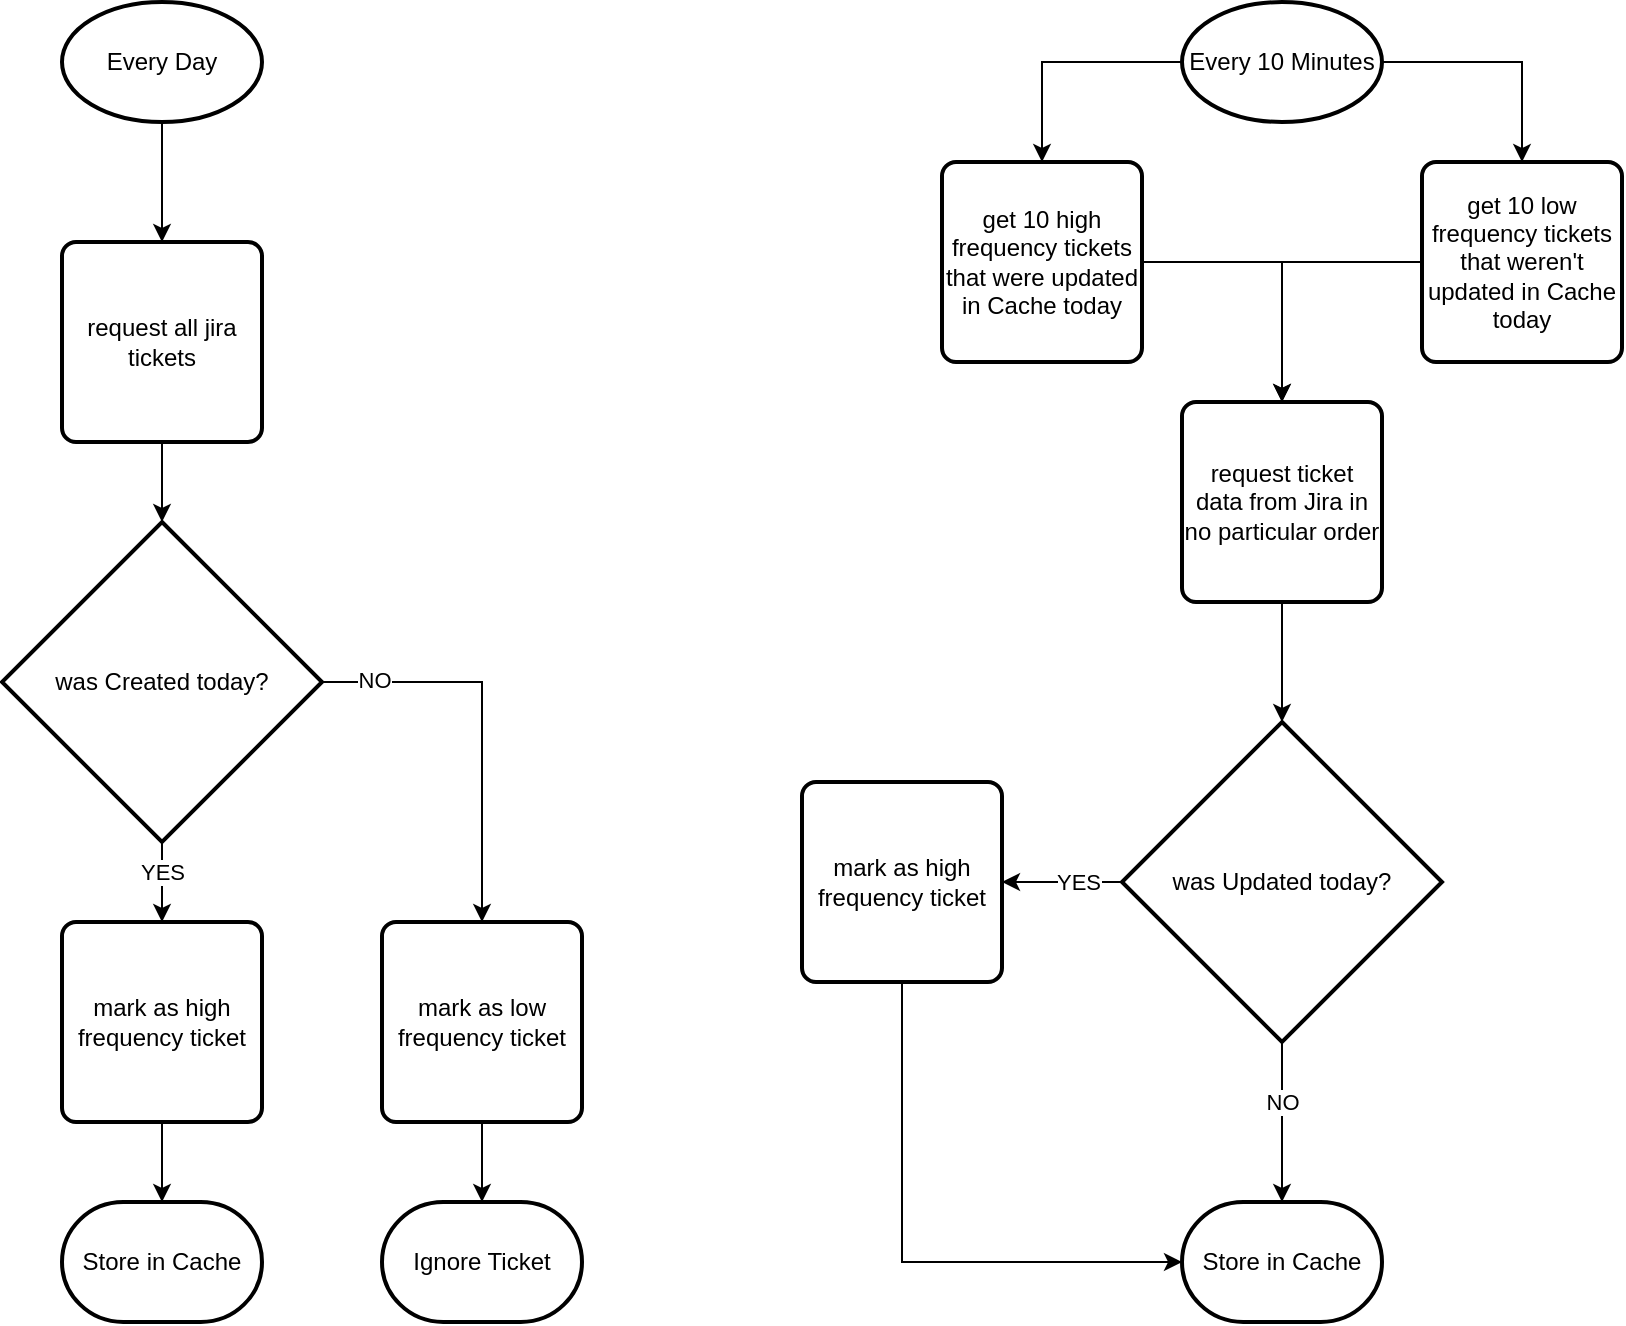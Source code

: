 <mxfile version="14.1.8" type="device"><diagram id="4WmE_VDwTk3QN7GwAOfj" name="Seite-1"><mxGraphModel dx="1408" dy="808" grid="1" gridSize="10" guides="1" tooltips="1" connect="1" arrows="1" fold="1" page="1" pageScale="1" pageWidth="1169" pageHeight="827" math="0" shadow="0"><root><mxCell id="0"/><mxCell id="1" parent="0"/><mxCell id="8euUN7qSAlMMbmapX6g2-4" style="edgeStyle=orthogonalEdgeStyle;rounded=0;orthogonalLoop=1;jettySize=auto;html=1;entryX=0.5;entryY=0;entryDx=0;entryDy=0;" parent="1" source="8euUN7qSAlMMbmapX6g2-1" target="8euUN7qSAlMMbmapX6g2-2" edge="1"><mxGeometry relative="1" as="geometry"/></mxCell><mxCell id="8euUN7qSAlMMbmapX6g2-1" value="Every 10 Minutes" style="strokeWidth=2;html=1;shape=mxgraph.flowchart.start_1;whiteSpace=wrap;" parent="1" vertex="1"><mxGeometry x="830" y="40" width="100" height="60" as="geometry"/></mxCell><mxCell id="8euUN7qSAlMMbmapX6g2-5" style="edgeStyle=orthogonalEdgeStyle;rounded=0;orthogonalLoop=1;jettySize=auto;html=1;entryX=0.5;entryY=0;entryDx=0;entryDy=0;exitX=1;exitY=0.5;exitDx=0;exitDy=0;exitPerimeter=0;" parent="1" source="8euUN7qSAlMMbmapX6g2-1" target="8euUN7qSAlMMbmapX6g2-3" edge="1"><mxGeometry relative="1" as="geometry"/></mxCell><mxCell id="8euUN7qSAlMMbmapX6g2-18" style="edgeStyle=orthogonalEdgeStyle;rounded=0;orthogonalLoop=1;jettySize=auto;html=1;entryX=0.5;entryY=0;entryDx=0;entryDy=0;" parent="1" source="8euUN7qSAlMMbmapX6g2-2" target="8euUN7qSAlMMbmapX6g2-15" edge="1"><mxGeometry relative="1" as="geometry"/></mxCell><mxCell id="8euUN7qSAlMMbmapX6g2-2" value="get 10 high frequency tickets that were updated in Cache today" style="rounded=1;whiteSpace=wrap;html=1;absoluteArcSize=1;arcSize=14;strokeWidth=2;" parent="1" vertex="1"><mxGeometry x="710" y="120" width="100" height="100" as="geometry"/></mxCell><mxCell id="8euUN7qSAlMMbmapX6g2-3" value="get 10 low frequency tickets that weren't updated in Cache today" style="rounded=1;whiteSpace=wrap;html=1;absoluteArcSize=1;arcSize=14;strokeWidth=2;" parent="1" vertex="1"><mxGeometry x="950" y="120" width="100" height="100" as="geometry"/></mxCell><mxCell id="8euUN7qSAlMMbmapX6g2-10" style="edgeStyle=orthogonalEdgeStyle;rounded=0;orthogonalLoop=1;jettySize=auto;html=1;entryX=1;entryY=0.5;entryDx=0;entryDy=0;" parent="1" source="8euUN7qSAlMMbmapX6g2-6" target="8euUN7qSAlMMbmapX6g2-9" edge="1"><mxGeometry relative="1" as="geometry"/></mxCell><mxCell id="8euUN7qSAlMMbmapX6g2-11" value="YES" style="edgeLabel;html=1;align=center;verticalAlign=middle;resizable=0;points=[];" parent="8euUN7qSAlMMbmapX6g2-10" vertex="1" connectable="0"><mxGeometry x="-0.244" relative="1" as="geometry"><mxPoint as="offset"/></mxGeometry></mxCell><mxCell id="8euUN7qSAlMMbmapX6g2-46" style="edgeStyle=orthogonalEdgeStyle;rounded=0;orthogonalLoop=1;jettySize=auto;html=1;entryX=0.5;entryY=0;entryDx=0;entryDy=0;entryPerimeter=0;" parent="1" source="8euUN7qSAlMMbmapX6g2-6" target="8euUN7qSAlMMbmapX6g2-20" edge="1"><mxGeometry relative="1" as="geometry"/></mxCell><mxCell id="8euUN7qSAlMMbmapX6g2-47" value="NO" style="edgeLabel;html=1;align=center;verticalAlign=middle;resizable=0;points=[];" parent="8euUN7qSAlMMbmapX6g2-46" vertex="1" connectable="0"><mxGeometry x="-0.25" y="1" relative="1" as="geometry"><mxPoint x="-1" as="offset"/></mxGeometry></mxCell><mxCell id="8euUN7qSAlMMbmapX6g2-6" value="was Updated today?" style="strokeWidth=2;html=1;shape=mxgraph.flowchart.decision;whiteSpace=wrap;" parent="1" vertex="1"><mxGeometry x="800" y="400" width="160" height="160" as="geometry"/></mxCell><mxCell id="8euUN7qSAlMMbmapX6g2-21" style="edgeStyle=orthogonalEdgeStyle;rounded=0;orthogonalLoop=1;jettySize=auto;html=1;entryX=0;entryY=0.5;entryDx=0;entryDy=0;entryPerimeter=0;exitX=0.5;exitY=1;exitDx=0;exitDy=0;" parent="1" source="8euUN7qSAlMMbmapX6g2-9" target="8euUN7qSAlMMbmapX6g2-20" edge="1"><mxGeometry relative="1" as="geometry"/></mxCell><mxCell id="8euUN7qSAlMMbmapX6g2-9" value="mark as high frequency ticket" style="rounded=1;whiteSpace=wrap;html=1;absoluteArcSize=1;arcSize=14;strokeWidth=2;" parent="1" vertex="1"><mxGeometry x="640" y="430" width="100" height="100" as="geometry"/></mxCell><mxCell id="8euUN7qSAlMMbmapX6g2-19" style="edgeStyle=orthogonalEdgeStyle;rounded=0;orthogonalLoop=1;jettySize=auto;html=1;entryX=0.5;entryY=0;entryDx=0;entryDy=0;entryPerimeter=0;" parent="1" source="8euUN7qSAlMMbmapX6g2-15" target="8euUN7qSAlMMbmapX6g2-6" edge="1"><mxGeometry relative="1" as="geometry"/></mxCell><mxCell id="8euUN7qSAlMMbmapX6g2-15" value="request ticket data from Jira in no particular order" style="rounded=1;whiteSpace=wrap;html=1;absoluteArcSize=1;arcSize=14;strokeWidth=2;" parent="1" vertex="1"><mxGeometry x="830" y="240" width="100" height="100" as="geometry"/></mxCell><mxCell id="8euUN7qSAlMMbmapX6g2-17" style="edgeStyle=orthogonalEdgeStyle;rounded=0;orthogonalLoop=1;jettySize=auto;html=1;entryX=0.5;entryY=0;entryDx=0;entryDy=0;entryPerimeter=0;exitX=0;exitY=0.5;exitDx=0;exitDy=0;" parent="1" source="8euUN7qSAlMMbmapX6g2-3" target="8euUN7qSAlMMbmapX6g2-15" edge="1"><mxGeometry relative="1" as="geometry"><mxPoint x="950" y="170" as="sourcePoint"/><mxPoint x="880" y="400" as="targetPoint"/></mxGeometry></mxCell><mxCell id="8euUN7qSAlMMbmapX6g2-20" value="Store in Cache" style="strokeWidth=2;html=1;shape=mxgraph.flowchart.terminator;whiteSpace=wrap;" parent="1" vertex="1"><mxGeometry x="830" y="640" width="100" height="60" as="geometry"/></mxCell><mxCell id="8euUN7qSAlMMbmapX6g2-26" style="edgeStyle=orthogonalEdgeStyle;rounded=0;orthogonalLoop=1;jettySize=auto;html=1;entryX=0.5;entryY=0;entryDx=0;entryDy=0;" parent="1" source="8euUN7qSAlMMbmapX6g2-23" target="8euUN7qSAlMMbmapX6g2-25" edge="1"><mxGeometry relative="1" as="geometry"/></mxCell><mxCell id="8euUN7qSAlMMbmapX6g2-23" value="Every Day" style="strokeWidth=2;html=1;shape=mxgraph.flowchart.start_1;whiteSpace=wrap;" parent="1" vertex="1"><mxGeometry x="270" y="40" width="100" height="60" as="geometry"/></mxCell><mxCell id="8euUN7qSAlMMbmapX6g2-43" style="edgeStyle=orthogonalEdgeStyle;rounded=0;orthogonalLoop=1;jettySize=auto;html=1;entryX=0.5;entryY=0;entryDx=0;entryDy=0;entryPerimeter=0;" parent="1" source="8euUN7qSAlMMbmapX6g2-25" target="8euUN7qSAlMMbmapX6g2-39" edge="1"><mxGeometry relative="1" as="geometry"/></mxCell><mxCell id="8euUN7qSAlMMbmapX6g2-25" value="request all jira tickets" style="rounded=1;whiteSpace=wrap;html=1;absoluteArcSize=1;arcSize=14;strokeWidth=2;" parent="1" vertex="1"><mxGeometry x="270" y="160" width="100" height="100" as="geometry"/></mxCell><mxCell id="8euUN7qSAlMMbmapX6g2-35" style="edgeStyle=orthogonalEdgeStyle;rounded=0;orthogonalLoop=1;jettySize=auto;html=1;entryX=0.5;entryY=0;entryDx=0;entryDy=0;" parent="1" source="8euUN7qSAlMMbmapX6g2-39" target="8euUN7qSAlMMbmapX6g2-40" edge="1"><mxGeometry relative="1" as="geometry"/></mxCell><mxCell id="8euUN7qSAlMMbmapX6g2-36" value="YES" style="edgeLabel;html=1;align=center;verticalAlign=middle;resizable=0;points=[];" parent="8euUN7qSAlMMbmapX6g2-35" vertex="1" connectable="0"><mxGeometry x="-0.244" relative="1" as="geometry"><mxPoint as="offset"/></mxGeometry></mxCell><mxCell id="8euUN7qSAlMMbmapX6g2-37" style="edgeStyle=orthogonalEdgeStyle;rounded=0;orthogonalLoop=1;jettySize=auto;html=1;entryX=0.5;entryY=0;entryDx=0;entryDy=0;entryPerimeter=0;" parent="1" source="mz5ShgaaOHD5naHwk6IY-2" target="8euUN7qSAlMMbmapX6g2-42" edge="1"><mxGeometry relative="1" as="geometry"><mxPoint x="460" y="380" as="targetPoint"/></mxGeometry></mxCell><mxCell id="8euUN7qSAlMMbmapX6g2-39" value="was Created today?" style="strokeWidth=2;html=1;shape=mxgraph.flowchart.decision;whiteSpace=wrap;" parent="1" vertex="1"><mxGeometry x="240" y="300" width="160" height="160" as="geometry"/></mxCell><mxCell id="8euUN7qSAlMMbmapX6g2-45" style="edgeStyle=orthogonalEdgeStyle;rounded=0;orthogonalLoop=1;jettySize=auto;html=1;entryX=0.5;entryY=0;entryDx=0;entryDy=0;entryPerimeter=0;" parent="1" source="8euUN7qSAlMMbmapX6g2-40" target="8euUN7qSAlMMbmapX6g2-44" edge="1"><mxGeometry relative="1" as="geometry"/></mxCell><mxCell id="8euUN7qSAlMMbmapX6g2-40" value="mark as high frequency ticket" style="rounded=1;whiteSpace=wrap;html=1;absoluteArcSize=1;arcSize=14;strokeWidth=2;" parent="1" vertex="1"><mxGeometry x="270" y="500" width="100" height="100" as="geometry"/></mxCell><mxCell id="8euUN7qSAlMMbmapX6g2-42" value="Ignore Ticket" style="strokeWidth=2;html=1;shape=mxgraph.flowchart.terminator;whiteSpace=wrap;" parent="1" vertex="1"><mxGeometry x="430" y="640" width="100" height="60" as="geometry"/></mxCell><mxCell id="8euUN7qSAlMMbmapX6g2-44" value="Store in Cache" style="strokeWidth=2;html=1;shape=mxgraph.flowchart.terminator;whiteSpace=wrap;" parent="1" vertex="1"><mxGeometry x="270" y="640" width="100" height="60" as="geometry"/></mxCell><mxCell id="mz5ShgaaOHD5naHwk6IY-2" value="mark as low frequency ticket" style="rounded=1;whiteSpace=wrap;html=1;absoluteArcSize=1;arcSize=14;strokeWidth=2;" vertex="1" parent="1"><mxGeometry x="430" y="500" width="100" height="100" as="geometry"/></mxCell><mxCell id="mz5ShgaaOHD5naHwk6IY-3" style="edgeStyle=orthogonalEdgeStyle;rounded=0;orthogonalLoop=1;jettySize=auto;html=1;entryX=0.5;entryY=0;entryDx=0;entryDy=0;entryPerimeter=0;" edge="1" parent="1" source="8euUN7qSAlMMbmapX6g2-39" target="mz5ShgaaOHD5naHwk6IY-2"><mxGeometry relative="1" as="geometry"><mxPoint x="480" y="640" as="targetPoint"/><mxPoint x="400" y="380" as="sourcePoint"/></mxGeometry></mxCell><mxCell id="mz5ShgaaOHD5naHwk6IY-5" value="NO" style="edgeLabel;html=1;align=center;verticalAlign=middle;resizable=0;points=[];" vertex="1" connectable="0" parent="mz5ShgaaOHD5naHwk6IY-3"><mxGeometry x="-0.74" y="1" relative="1" as="geometry"><mxPoint as="offset"/></mxGeometry></mxCell></root></mxGraphModel></diagram></mxfile>